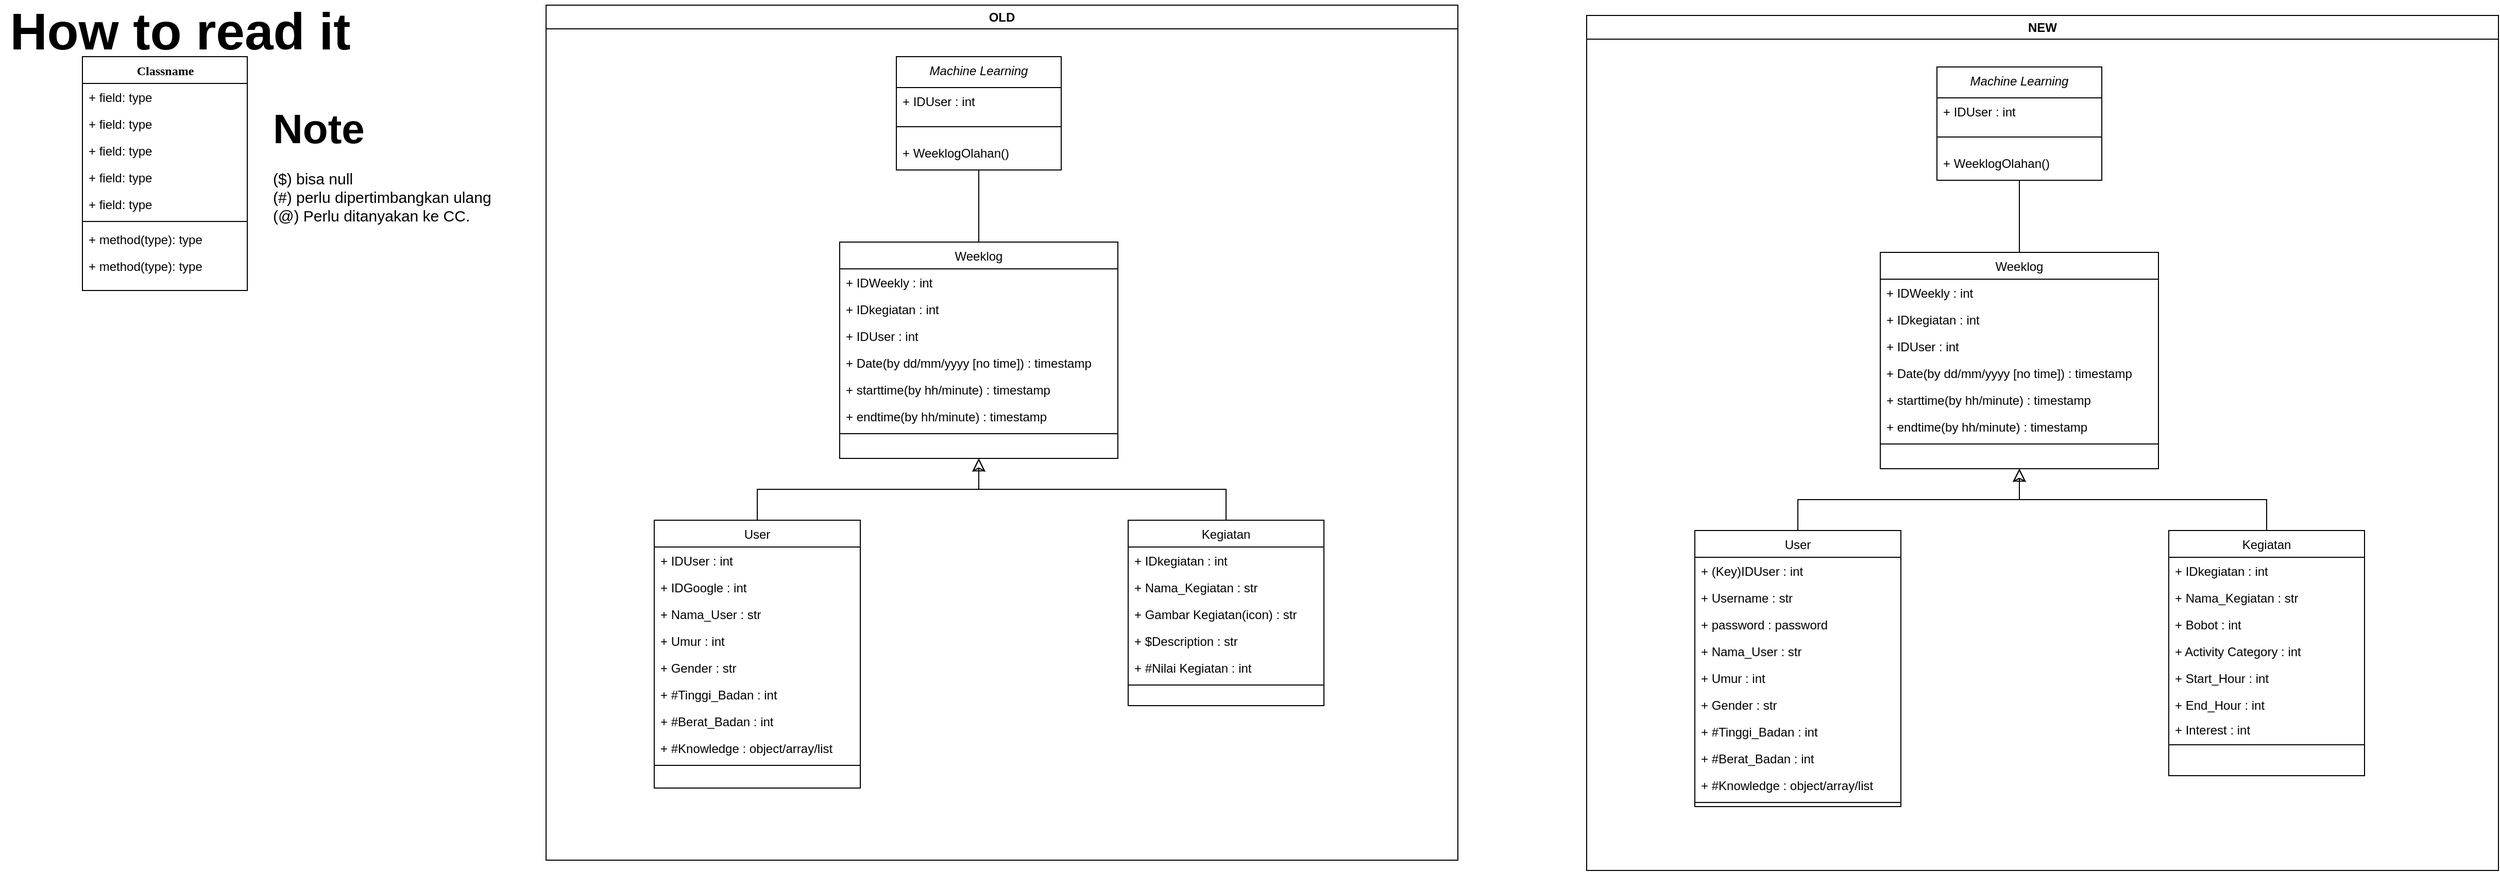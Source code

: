<mxfile version="22.1.11" type="github">
  <diagram id="C5RBs43oDa-KdzZeNtuy" name="Page-1">
    <mxGraphModel dx="671" dy="418" grid="1" gridSize="10" guides="1" tooltips="1" connect="1" arrows="1" fold="1" page="1" pageScale="1" pageWidth="827" pageHeight="1169" math="0" shadow="0">
      <root>
        <mxCell id="WIyWlLk6GJQsqaUBKTNV-0" />
        <mxCell id="WIyWlLk6GJQsqaUBKTNV-1" parent="WIyWlLk6GJQsqaUBKTNV-0" />
        <mxCell id="3m_IwQSrO1f1pbhh6sg2-76" value="Classname" style="swimlane;html=1;fontStyle=1;align=center;verticalAlign=top;childLayout=stackLayout;horizontal=1;startSize=26;horizontalStack=0;resizeParent=1;resizeLast=0;collapsible=1;marginBottom=0;swimlaneFillColor=#ffffff;rounded=0;shadow=0;comic=0;labelBackgroundColor=none;strokeWidth=1;fillColor=none;fontFamily=Verdana;fontSize=12" parent="WIyWlLk6GJQsqaUBKTNV-1" vertex="1">
          <mxGeometry x="80" y="70" width="160" height="227" as="geometry" />
        </mxCell>
        <mxCell id="3m_IwQSrO1f1pbhh6sg2-77" value="+ field: type" style="text;html=1;strokeColor=none;fillColor=none;align=left;verticalAlign=top;spacingLeft=4;spacingRight=4;whiteSpace=wrap;overflow=hidden;rotatable=0;points=[[0,0.5],[1,0.5]];portConstraint=eastwest;" parent="3m_IwQSrO1f1pbhh6sg2-76" vertex="1">
          <mxGeometry y="26" width="160" height="26" as="geometry" />
        </mxCell>
        <mxCell id="3m_IwQSrO1f1pbhh6sg2-78" value="+ field: type" style="text;html=1;strokeColor=none;fillColor=none;align=left;verticalAlign=top;spacingLeft=4;spacingRight=4;whiteSpace=wrap;overflow=hidden;rotatable=0;points=[[0,0.5],[1,0.5]];portConstraint=eastwest;" parent="3m_IwQSrO1f1pbhh6sg2-76" vertex="1">
          <mxGeometry y="52" width="160" height="26" as="geometry" />
        </mxCell>
        <mxCell id="3m_IwQSrO1f1pbhh6sg2-79" value="+ field: type" style="text;html=1;strokeColor=none;fillColor=none;align=left;verticalAlign=top;spacingLeft=4;spacingRight=4;whiteSpace=wrap;overflow=hidden;rotatable=0;points=[[0,0.5],[1,0.5]];portConstraint=eastwest;" parent="3m_IwQSrO1f1pbhh6sg2-76" vertex="1">
          <mxGeometry y="78" width="160" height="26" as="geometry" />
        </mxCell>
        <mxCell id="3m_IwQSrO1f1pbhh6sg2-80" value="+ field: type" style="text;html=1;strokeColor=none;fillColor=none;align=left;verticalAlign=top;spacingLeft=4;spacingRight=4;whiteSpace=wrap;overflow=hidden;rotatable=0;points=[[0,0.5],[1,0.5]];portConstraint=eastwest;" parent="3m_IwQSrO1f1pbhh6sg2-76" vertex="1">
          <mxGeometry y="104" width="160" height="26" as="geometry" />
        </mxCell>
        <mxCell id="3m_IwQSrO1f1pbhh6sg2-81" value="+ field: type" style="text;html=1;strokeColor=none;fillColor=none;align=left;verticalAlign=top;spacingLeft=4;spacingRight=4;whiteSpace=wrap;overflow=hidden;rotatable=0;points=[[0,0.5],[1,0.5]];portConstraint=eastwest;" parent="3m_IwQSrO1f1pbhh6sg2-76" vertex="1">
          <mxGeometry y="130" width="160" height="26" as="geometry" />
        </mxCell>
        <mxCell id="3m_IwQSrO1f1pbhh6sg2-82" value="" style="line;html=1;strokeWidth=1;fillColor=none;align=left;verticalAlign=middle;spacingTop=-1;spacingLeft=3;spacingRight=3;rotatable=0;labelPosition=right;points=[];portConstraint=eastwest;" parent="3m_IwQSrO1f1pbhh6sg2-76" vertex="1">
          <mxGeometry y="156" width="160" height="8" as="geometry" />
        </mxCell>
        <mxCell id="3m_IwQSrO1f1pbhh6sg2-83" value="+ method(type): type" style="text;html=1;strokeColor=none;fillColor=none;align=left;verticalAlign=top;spacingLeft=4;spacingRight=4;whiteSpace=wrap;overflow=hidden;rotatable=0;points=[[0,0.5],[1,0.5]];portConstraint=eastwest;" parent="3m_IwQSrO1f1pbhh6sg2-76" vertex="1">
          <mxGeometry y="164" width="160" height="26" as="geometry" />
        </mxCell>
        <mxCell id="3m_IwQSrO1f1pbhh6sg2-84" value="+ method(type): type" style="text;html=1;strokeColor=none;fillColor=none;align=left;verticalAlign=top;spacingLeft=4;spacingRight=4;whiteSpace=wrap;overflow=hidden;rotatable=0;points=[[0,0.5],[1,0.5]];portConstraint=eastwest;" parent="3m_IwQSrO1f1pbhh6sg2-76" vertex="1">
          <mxGeometry y="190" width="160" height="26" as="geometry" />
        </mxCell>
        <mxCell id="3m_IwQSrO1f1pbhh6sg2-85" value="How to read it" style="text;html=1;strokeColor=none;fillColor=none;align=center;verticalAlign=middle;whiteSpace=wrap;rounded=0;fontSize=50;fontStyle=1" parent="WIyWlLk6GJQsqaUBKTNV-1" vertex="1">
          <mxGeometry y="30" width="350" height="30" as="geometry" />
        </mxCell>
        <mxCell id="3m_IwQSrO1f1pbhh6sg2-86" value="&lt;h1 style=&quot;&quot;&gt;&lt;font style=&quot;font-size: 40px;&quot;&gt;Note&lt;/font&gt;&lt;/h1&gt;&lt;p style=&quot;font-size: 15px;&quot;&gt;&lt;font style=&quot;font-size: 15px;&quot;&gt;($) bisa null&lt;br&gt;(#) perlu dipertimbangkan ulang&lt;br&gt;(@) Perlu ditanyakan ke CC.&lt;/font&gt;&lt;/p&gt;" style="text;html=1;strokeColor=none;fillColor=none;spacing=5;spacingTop=-20;whiteSpace=wrap;overflow=hidden;rounded=0;" parent="WIyWlLk6GJQsqaUBKTNV-1" vertex="1">
          <mxGeometry x="260" y="110" width="230" height="133" as="geometry" />
        </mxCell>
        <mxCell id="Mhiz0bk7HLA4VU5QZqwC-0" value="OLD" style="swimlane;whiteSpace=wrap;html=1;" parent="WIyWlLk6GJQsqaUBKTNV-1" vertex="1">
          <mxGeometry x="530" y="20" width="885" height="830" as="geometry" />
        </mxCell>
        <mxCell id="3m_IwQSrO1f1pbhh6sg2-45" value="Kegiatan" style="swimlane;fontStyle=0;align=center;verticalAlign=top;childLayout=stackLayout;horizontal=1;startSize=26;horizontalStack=0;resizeParent=1;resizeLast=0;collapsible=1;marginBottom=0;rounded=0;shadow=0;strokeWidth=1;" parent="Mhiz0bk7HLA4VU5QZqwC-0" vertex="1">
          <mxGeometry x="565" y="500" width="190" height="180" as="geometry">
            <mxRectangle x="550" y="140" width="160" height="26" as="alternateBounds" />
          </mxGeometry>
        </mxCell>
        <mxCell id="3m_IwQSrO1f1pbhh6sg2-46" value="+ IDkegiatan : int" style="text;align=left;verticalAlign=top;spacingLeft=4;spacingRight=4;overflow=hidden;rotatable=0;points=[[0,0.5],[1,0.5]];portConstraint=eastwest;" parent="3m_IwQSrO1f1pbhh6sg2-45" vertex="1">
          <mxGeometry y="26" width="190" height="26" as="geometry" />
        </mxCell>
        <mxCell id="3m_IwQSrO1f1pbhh6sg2-47" value="+ Nama_Kegiatan : str" style="text;align=left;verticalAlign=top;spacingLeft=4;spacingRight=4;overflow=hidden;rotatable=0;points=[[0,0.5],[1,0.5]];portConstraint=eastwest;rounded=0;shadow=0;html=0;" parent="3m_IwQSrO1f1pbhh6sg2-45" vertex="1">
          <mxGeometry y="52" width="190" height="26" as="geometry" />
        </mxCell>
        <mxCell id="3m_IwQSrO1f1pbhh6sg2-48" value="+ Gambar Kegiatan(icon) : str" style="text;align=left;verticalAlign=top;spacingLeft=4;spacingRight=4;overflow=hidden;rotatable=0;points=[[0,0.5],[1,0.5]];portConstraint=eastwest;rounded=0;shadow=0;html=0;" parent="3m_IwQSrO1f1pbhh6sg2-45" vertex="1">
          <mxGeometry y="78" width="190" height="26" as="geometry" />
        </mxCell>
        <mxCell id="3m_IwQSrO1f1pbhh6sg2-49" value="+ $Description : str" style="text;align=left;verticalAlign=top;spacingLeft=4;spacingRight=4;overflow=hidden;rotatable=0;points=[[0,0.5],[1,0.5]];portConstraint=eastwest;rounded=0;shadow=0;html=0;" parent="3m_IwQSrO1f1pbhh6sg2-45" vertex="1">
          <mxGeometry y="104" width="190" height="26" as="geometry" />
        </mxCell>
        <mxCell id="3m_IwQSrO1f1pbhh6sg2-50" value="+ #Nilai Kegiatan : int" style="text;align=left;verticalAlign=top;spacingLeft=4;spacingRight=4;overflow=hidden;rotatable=0;points=[[0,0.5],[1,0.5]];portConstraint=eastwest;rounded=0;shadow=0;html=0;" parent="3m_IwQSrO1f1pbhh6sg2-45" vertex="1">
          <mxGeometry y="130" width="190" height="26" as="geometry" />
        </mxCell>
        <mxCell id="3m_IwQSrO1f1pbhh6sg2-51" value="" style="line;html=1;strokeWidth=1;align=left;verticalAlign=middle;spacingTop=-1;spacingLeft=3;spacingRight=3;rotatable=0;labelPosition=right;points=[];portConstraint=eastwest;" parent="3m_IwQSrO1f1pbhh6sg2-45" vertex="1">
          <mxGeometry y="156" width="190" height="8" as="geometry" />
        </mxCell>
        <mxCell id="3m_IwQSrO1f1pbhh6sg2-53" value="User" style="swimlane;fontStyle=0;align=center;verticalAlign=top;childLayout=stackLayout;horizontal=1;startSize=26;horizontalStack=0;resizeParent=1;resizeLast=0;collapsible=1;marginBottom=0;rounded=0;shadow=0;strokeWidth=1;" parent="Mhiz0bk7HLA4VU5QZqwC-0" vertex="1">
          <mxGeometry x="105" y="500" width="200" height="260" as="geometry">
            <mxRectangle x="550" y="140" width="160" height="26" as="alternateBounds" />
          </mxGeometry>
        </mxCell>
        <mxCell id="3m_IwQSrO1f1pbhh6sg2-54" value="+ IDUser : int" style="text;align=left;verticalAlign=top;spacingLeft=4;spacingRight=4;overflow=hidden;rotatable=0;points=[[0,0.5],[1,0.5]];portConstraint=eastwest;" parent="3m_IwQSrO1f1pbhh6sg2-53" vertex="1">
          <mxGeometry y="26" width="200" height="26" as="geometry" />
        </mxCell>
        <mxCell id="3m_IwQSrO1f1pbhh6sg2-55" value="+ IDGoogle : int" style="text;align=left;verticalAlign=top;spacingLeft=4;spacingRight=4;overflow=hidden;rotatable=0;points=[[0,0.5],[1,0.5]];portConstraint=eastwest;rounded=0;shadow=0;html=0;" parent="3m_IwQSrO1f1pbhh6sg2-53" vertex="1">
          <mxGeometry y="52" width="200" height="26" as="geometry" />
        </mxCell>
        <mxCell id="3m_IwQSrO1f1pbhh6sg2-56" value="+ Nama_User : str" style="text;align=left;verticalAlign=top;spacingLeft=4;spacingRight=4;overflow=hidden;rotatable=0;points=[[0,0.5],[1,0.5]];portConstraint=eastwest;rounded=0;shadow=0;html=0;" parent="3m_IwQSrO1f1pbhh6sg2-53" vertex="1">
          <mxGeometry y="78" width="200" height="26" as="geometry" />
        </mxCell>
        <mxCell id="3m_IwQSrO1f1pbhh6sg2-57" value="+ Umur : int" style="text;align=left;verticalAlign=top;spacingLeft=4;spacingRight=4;overflow=hidden;rotatable=0;points=[[0,0.5],[1,0.5]];portConstraint=eastwest;rounded=0;shadow=0;html=0;" parent="3m_IwQSrO1f1pbhh6sg2-53" vertex="1">
          <mxGeometry y="104" width="200" height="26" as="geometry" />
        </mxCell>
        <mxCell id="3m_IwQSrO1f1pbhh6sg2-58" value="+ Gender : str" style="text;align=left;verticalAlign=top;spacingLeft=4;spacingRight=4;overflow=hidden;rotatable=0;points=[[0,0.5],[1,0.5]];portConstraint=eastwest;rounded=0;shadow=0;html=0;" parent="3m_IwQSrO1f1pbhh6sg2-53" vertex="1">
          <mxGeometry y="130" width="200" height="26" as="geometry" />
        </mxCell>
        <mxCell id="3m_IwQSrO1f1pbhh6sg2-59" value="+ #Tinggi_Badan : int" style="text;align=left;verticalAlign=top;spacingLeft=4;spacingRight=4;overflow=hidden;rotatable=0;points=[[0,0.5],[1,0.5]];portConstraint=eastwest;rounded=0;shadow=0;html=0;" parent="3m_IwQSrO1f1pbhh6sg2-53" vertex="1">
          <mxGeometry y="156" width="200" height="26" as="geometry" />
        </mxCell>
        <mxCell id="3m_IwQSrO1f1pbhh6sg2-60" value="+ #Berat_Badan : int" style="text;align=left;verticalAlign=top;spacingLeft=4;spacingRight=4;overflow=hidden;rotatable=0;points=[[0,0.5],[1,0.5]];portConstraint=eastwest;rounded=0;shadow=0;html=0;" parent="3m_IwQSrO1f1pbhh6sg2-53" vertex="1">
          <mxGeometry y="182" width="200" height="26" as="geometry" />
        </mxCell>
        <mxCell id="3m_IwQSrO1f1pbhh6sg2-61" value="+ #Knowledge : object/array/list" style="text;align=left;verticalAlign=top;spacingLeft=4;spacingRight=4;overflow=hidden;rotatable=0;points=[[0,0.5],[1,0.5]];portConstraint=eastwest;rounded=0;shadow=0;html=0;" parent="3m_IwQSrO1f1pbhh6sg2-53" vertex="1">
          <mxGeometry y="208" width="200" height="26" as="geometry" />
        </mxCell>
        <mxCell id="3m_IwQSrO1f1pbhh6sg2-62" value="" style="line;html=1;strokeWidth=1;align=left;verticalAlign=middle;spacingTop=-1;spacingLeft=3;spacingRight=3;rotatable=0;labelPosition=right;points=[];portConstraint=eastwest;" parent="3m_IwQSrO1f1pbhh6sg2-53" vertex="1">
          <mxGeometry y="234" width="200" height="8" as="geometry" />
        </mxCell>
        <mxCell id="3m_IwQSrO1f1pbhh6sg2-64" value="Weeklog" style="swimlane;fontStyle=0;align=center;verticalAlign=top;childLayout=stackLayout;horizontal=1;startSize=26;horizontalStack=0;resizeParent=1;resizeLast=0;collapsible=1;marginBottom=0;rounded=0;shadow=0;strokeWidth=1;" parent="Mhiz0bk7HLA4VU5QZqwC-0" vertex="1">
          <mxGeometry x="285" y="230" width="270" height="210" as="geometry">
            <mxRectangle x="550" y="140" width="160" height="26" as="alternateBounds" />
          </mxGeometry>
        </mxCell>
        <mxCell id="3m_IwQSrO1f1pbhh6sg2-65" value="+ IDWeekly : int" style="text;align=left;verticalAlign=top;spacingLeft=4;spacingRight=4;overflow=hidden;rotatable=0;points=[[0,0.5],[1,0.5]];portConstraint=eastwest;rounded=0;shadow=0;html=0;" parent="3m_IwQSrO1f1pbhh6sg2-64" vertex="1">
          <mxGeometry y="26" width="270" height="26" as="geometry" />
        </mxCell>
        <mxCell id="3m_IwQSrO1f1pbhh6sg2-66" value="+ IDkegiatan : int" style="text;align=left;verticalAlign=top;spacingLeft=4;spacingRight=4;overflow=hidden;rotatable=0;points=[[0,0.5],[1,0.5]];portConstraint=eastwest;" parent="3m_IwQSrO1f1pbhh6sg2-64" vertex="1">
          <mxGeometry y="52" width="270" height="26" as="geometry" />
        </mxCell>
        <mxCell id="3m_IwQSrO1f1pbhh6sg2-67" value="+ IDUser : int" style="text;align=left;verticalAlign=top;spacingLeft=4;spacingRight=4;overflow=hidden;rotatable=0;points=[[0,0.5],[1,0.5]];portConstraint=eastwest;rounded=0;shadow=0;html=0;" parent="3m_IwQSrO1f1pbhh6sg2-64" vertex="1">
          <mxGeometry y="78" width="270" height="26" as="geometry" />
        </mxCell>
        <mxCell id="3m_IwQSrO1f1pbhh6sg2-68" value="+ Date(by dd/mm/yyyy [no time]) : timestamp" style="text;align=left;verticalAlign=top;spacingLeft=4;spacingRight=4;overflow=hidden;rotatable=0;points=[[0,0.5],[1,0.5]];portConstraint=eastwest;rounded=0;shadow=0;html=0;" parent="3m_IwQSrO1f1pbhh6sg2-64" vertex="1">
          <mxGeometry y="104" width="270" height="26" as="geometry" />
        </mxCell>
        <mxCell id="3m_IwQSrO1f1pbhh6sg2-69" value="+ starttime(by hh/minute) : timestamp" style="text;align=left;verticalAlign=top;spacingLeft=4;spacingRight=4;overflow=hidden;rotatable=0;points=[[0,0.5],[1,0.5]];portConstraint=eastwest;rounded=0;shadow=0;html=0;" parent="3m_IwQSrO1f1pbhh6sg2-64" vertex="1">
          <mxGeometry y="130" width="270" height="26" as="geometry" />
        </mxCell>
        <mxCell id="3m_IwQSrO1f1pbhh6sg2-70" value="+ endtime(by hh/minute) : timestamp" style="text;align=left;verticalAlign=top;spacingLeft=4;spacingRight=4;overflow=hidden;rotatable=0;points=[[0,0.5],[1,0.5]];portConstraint=eastwest;rounded=0;shadow=0;html=0;" parent="3m_IwQSrO1f1pbhh6sg2-64" vertex="1">
          <mxGeometry y="156" width="270" height="26" as="geometry" />
        </mxCell>
        <mxCell id="3m_IwQSrO1f1pbhh6sg2-71" value="" style="line;html=1;strokeWidth=1;align=left;verticalAlign=middle;spacingTop=-1;spacingLeft=3;spacingRight=3;rotatable=0;labelPosition=right;points=[];portConstraint=eastwest;" parent="3m_IwQSrO1f1pbhh6sg2-64" vertex="1">
          <mxGeometry y="182" width="270" height="8" as="geometry" />
        </mxCell>
        <mxCell id="3m_IwQSrO1f1pbhh6sg2-44" style="edgeStyle=orthogonalEdgeStyle;rounded=0;orthogonalLoop=1;jettySize=auto;html=1;exitX=0.5;exitY=0;exitDx=0;exitDy=0;endArrow=classic;endFill=0;endSize=10;entryX=0.5;entryY=1;entryDx=0;entryDy=0;" parent="Mhiz0bk7HLA4VU5QZqwC-0" source="3m_IwQSrO1f1pbhh6sg2-45" target="3m_IwQSrO1f1pbhh6sg2-64" edge="1">
          <mxGeometry relative="1" as="geometry">
            <mxPoint x="365" y="410" as="targetPoint" />
          </mxGeometry>
        </mxCell>
        <mxCell id="3m_IwQSrO1f1pbhh6sg2-52" style="edgeStyle=orthogonalEdgeStyle;rounded=0;orthogonalLoop=1;jettySize=auto;html=1;exitX=0.5;exitY=0;exitDx=0;exitDy=0;entryX=0.5;entryY=1;entryDx=0;entryDy=0;endArrow=block;endFill=0;endSize=10;" parent="Mhiz0bk7HLA4VU5QZqwC-0" source="3m_IwQSrO1f1pbhh6sg2-53" target="3m_IwQSrO1f1pbhh6sg2-64" edge="1">
          <mxGeometry relative="1" as="geometry" />
        </mxCell>
        <mxCell id="3m_IwQSrO1f1pbhh6sg2-72" value="Machine Learning" style="swimlane;fontStyle=2;align=center;verticalAlign=top;childLayout=stackLayout;horizontal=1;startSize=30;horizontalStack=0;resizeParent=1;resizeLast=0;collapsible=1;marginBottom=0;rounded=0;shadow=0;strokeWidth=1;" parent="Mhiz0bk7HLA4VU5QZqwC-0" vertex="1">
          <mxGeometry x="340" y="50" width="160" height="110" as="geometry">
            <mxRectangle x="230" y="140" width="160" height="26" as="alternateBounds" />
          </mxGeometry>
        </mxCell>
        <mxCell id="iLlZOIJcann5XevI9q1v-0" value="+ IDUser : int" style="text;align=left;verticalAlign=top;spacingLeft=4;spacingRight=4;overflow=hidden;rotatable=0;points=[[0,0.5],[1,0.5]];portConstraint=eastwest;rounded=0;shadow=0;html=0;" parent="3m_IwQSrO1f1pbhh6sg2-72" vertex="1">
          <mxGeometry y="30" width="160" height="26" as="geometry" />
        </mxCell>
        <mxCell id="3m_IwQSrO1f1pbhh6sg2-73" value="" style="line;html=1;strokeWidth=1;align=left;verticalAlign=middle;spacingTop=-1;spacingLeft=3;spacingRight=3;rotatable=0;labelPosition=right;points=[];portConstraint=eastwest;" parent="3m_IwQSrO1f1pbhh6sg2-72" vertex="1">
          <mxGeometry y="56" width="160" height="24" as="geometry" />
        </mxCell>
        <mxCell id="3m_IwQSrO1f1pbhh6sg2-74" value="+ WeeklogOlahan()" style="text;align=left;verticalAlign=top;spacingLeft=4;spacingRight=4;overflow=hidden;rotatable=0;points=[[0,0.5],[1,0.5]];portConstraint=eastwest;" parent="3m_IwQSrO1f1pbhh6sg2-72" vertex="1">
          <mxGeometry y="80" width="160" height="20" as="geometry" />
        </mxCell>
        <mxCell id="3m_IwQSrO1f1pbhh6sg2-63" style="edgeStyle=orthogonalEdgeStyle;rounded=0;orthogonalLoop=1;jettySize=auto;html=1;exitX=0.5;exitY=0;exitDx=0;exitDy=0;entryX=0.5;entryY=1;entryDx=0;entryDy=0;strokeColor=none;" parent="Mhiz0bk7HLA4VU5QZqwC-0" source="3m_IwQSrO1f1pbhh6sg2-64" target="3m_IwQSrO1f1pbhh6sg2-72" edge="1">
          <mxGeometry relative="1" as="geometry" />
        </mxCell>
        <mxCell id="3m_IwQSrO1f1pbhh6sg2-75" value="" style="endArrow=none;html=1;rounded=0;entryX=0.5;entryY=1;entryDx=0;entryDy=0;exitX=0.5;exitY=0;exitDx=0;exitDy=0;" parent="Mhiz0bk7HLA4VU5QZqwC-0" source="3m_IwQSrO1f1pbhh6sg2-64" target="3m_IwQSrO1f1pbhh6sg2-72" edge="1">
          <mxGeometry width="50" height="50" relative="1" as="geometry">
            <mxPoint x="235" y="220" as="sourcePoint" />
            <mxPoint x="285" y="170" as="targetPoint" />
          </mxGeometry>
        </mxCell>
        <mxCell id="Mhiz0bk7HLA4VU5QZqwC-2" value="NEW" style="swimlane;whiteSpace=wrap;html=1;" parent="WIyWlLk6GJQsqaUBKTNV-1" vertex="1">
          <mxGeometry x="1540" y="30" width="885" height="830" as="geometry" />
        </mxCell>
        <mxCell id="Mhiz0bk7HLA4VU5QZqwC-3" value="Kegiatan" style="swimlane;fontStyle=0;align=center;verticalAlign=top;childLayout=stackLayout;horizontal=1;startSize=26;horizontalStack=0;resizeParent=1;resizeLast=0;collapsible=1;marginBottom=0;rounded=0;shadow=0;strokeWidth=1;" parent="Mhiz0bk7HLA4VU5QZqwC-2" vertex="1">
          <mxGeometry x="565" y="500" width="190" height="238" as="geometry">
            <mxRectangle x="550" y="140" width="160" height="26" as="alternateBounds" />
          </mxGeometry>
        </mxCell>
        <mxCell id="Mhiz0bk7HLA4VU5QZqwC-4" value="+ IDkegiatan : int" style="text;align=left;verticalAlign=top;spacingLeft=4;spacingRight=4;overflow=hidden;rotatable=0;points=[[0,0.5],[1,0.5]];portConstraint=eastwest;" parent="Mhiz0bk7HLA4VU5QZqwC-3" vertex="1">
          <mxGeometry y="26" width="190" height="26" as="geometry" />
        </mxCell>
        <mxCell id="Mhiz0bk7HLA4VU5QZqwC-5" value="+ Nama_Kegiatan : str" style="text;align=left;verticalAlign=top;spacingLeft=4;spacingRight=4;overflow=hidden;rotatable=0;points=[[0,0.5],[1,0.5]];portConstraint=eastwest;rounded=0;shadow=0;html=0;" parent="Mhiz0bk7HLA4VU5QZqwC-3" vertex="1">
          <mxGeometry y="52" width="190" height="26" as="geometry" />
        </mxCell>
        <mxCell id="Mhiz0bk7HLA4VU5QZqwC-8" value="+ Bobot : int" style="text;align=left;verticalAlign=top;spacingLeft=4;spacingRight=4;overflow=hidden;rotatable=0;points=[[0,0.5],[1,0.5]];portConstraint=eastwest;rounded=0;shadow=0;html=0;" parent="Mhiz0bk7HLA4VU5QZqwC-3" vertex="1">
          <mxGeometry y="78" width="190" height="26" as="geometry" />
        </mxCell>
        <mxCell id="BHOoj_fx24T3IJf97V4o-0" value="+ Activity Category : int" style="text;align=left;verticalAlign=top;spacingLeft=4;spacingRight=4;overflow=hidden;rotatable=0;points=[[0,0.5],[1,0.5]];portConstraint=eastwest;rounded=0;shadow=0;html=0;" vertex="1" parent="Mhiz0bk7HLA4VU5QZqwC-3">
          <mxGeometry y="104" width="190" height="26" as="geometry" />
        </mxCell>
        <mxCell id="BHOoj_fx24T3IJf97V4o-1" value="+ Start_Hour : int" style="text;align=left;verticalAlign=top;spacingLeft=4;spacingRight=4;overflow=hidden;rotatable=0;points=[[0,0.5],[1,0.5]];portConstraint=eastwest;rounded=0;shadow=0;html=0;" vertex="1" parent="Mhiz0bk7HLA4VU5QZqwC-3">
          <mxGeometry y="130" width="190" height="26" as="geometry" />
        </mxCell>
        <mxCell id="BHOoj_fx24T3IJf97V4o-2" value="+ End_Hour : int" style="text;align=left;verticalAlign=top;spacingLeft=4;spacingRight=4;overflow=hidden;rotatable=0;points=[[0,0.5],[1,0.5]];portConstraint=eastwest;rounded=0;shadow=0;html=0;" vertex="1" parent="Mhiz0bk7HLA4VU5QZqwC-3">
          <mxGeometry y="156" width="190" height="24" as="geometry" />
        </mxCell>
        <mxCell id="BHOoj_fx24T3IJf97V4o-3" value="+ Interest : int" style="text;align=left;verticalAlign=top;spacingLeft=4;spacingRight=4;overflow=hidden;rotatable=0;points=[[0,0.5],[1,0.5]];portConstraint=eastwest;rounded=0;shadow=0;html=0;" vertex="1" parent="Mhiz0bk7HLA4VU5QZqwC-3">
          <mxGeometry y="180" width="190" height="24" as="geometry" />
        </mxCell>
        <mxCell id="Mhiz0bk7HLA4VU5QZqwC-9" value="" style="line;html=1;strokeWidth=1;align=left;verticalAlign=middle;spacingTop=-1;spacingLeft=3;spacingRight=3;rotatable=0;labelPosition=right;points=[];portConstraint=eastwest;" parent="Mhiz0bk7HLA4VU5QZqwC-3" vertex="1">
          <mxGeometry y="204" width="190" height="8" as="geometry" />
        </mxCell>
        <mxCell id="Mhiz0bk7HLA4VU5QZqwC-10" value="User" style="swimlane;fontStyle=0;align=center;verticalAlign=top;childLayout=stackLayout;horizontal=1;startSize=26;horizontalStack=0;resizeParent=1;resizeLast=0;collapsible=1;marginBottom=0;rounded=0;shadow=0;strokeWidth=1;" parent="Mhiz0bk7HLA4VU5QZqwC-2" vertex="1">
          <mxGeometry x="105" y="500" width="200" height="268" as="geometry">
            <mxRectangle x="550" y="140" width="160" height="26" as="alternateBounds" />
          </mxGeometry>
        </mxCell>
        <mxCell id="Mhiz0bk7HLA4VU5QZqwC-11" value="+ (Key)IDUser : int" style="text;align=left;verticalAlign=top;spacingLeft=4;spacingRight=4;overflow=hidden;rotatable=0;points=[[0,0.5],[1,0.5]];portConstraint=eastwest;" parent="Mhiz0bk7HLA4VU5QZqwC-10" vertex="1">
          <mxGeometry y="26" width="200" height="26" as="geometry" />
        </mxCell>
        <mxCell id="Mhiz0bk7HLA4VU5QZqwC-36" value="+ Username : str" style="text;align=left;verticalAlign=top;spacingLeft=4;spacingRight=4;overflow=hidden;rotatable=0;points=[[0,0.5],[1,0.5]];portConstraint=eastwest;rounded=0;shadow=0;html=0;" parent="Mhiz0bk7HLA4VU5QZqwC-10" vertex="1">
          <mxGeometry y="52" width="200" height="26" as="geometry" />
        </mxCell>
        <mxCell id="Mhiz0bk7HLA4VU5QZqwC-12" value="+ password : password" style="text;align=left;verticalAlign=top;spacingLeft=4;spacingRight=4;overflow=hidden;rotatable=0;points=[[0,0.5],[1,0.5]];portConstraint=eastwest;rounded=0;shadow=0;html=0;" parent="Mhiz0bk7HLA4VU5QZqwC-10" vertex="1">
          <mxGeometry y="78" width="200" height="26" as="geometry" />
        </mxCell>
        <mxCell id="Mhiz0bk7HLA4VU5QZqwC-13" value="+ Nama_User : str" style="text;align=left;verticalAlign=top;spacingLeft=4;spacingRight=4;overflow=hidden;rotatable=0;points=[[0,0.5],[1,0.5]];portConstraint=eastwest;rounded=0;shadow=0;html=0;" parent="Mhiz0bk7HLA4VU5QZqwC-10" vertex="1">
          <mxGeometry y="104" width="200" height="26" as="geometry" />
        </mxCell>
        <mxCell id="Mhiz0bk7HLA4VU5QZqwC-14" value="+ Umur : int" style="text;align=left;verticalAlign=top;spacingLeft=4;spacingRight=4;overflow=hidden;rotatable=0;points=[[0,0.5],[1,0.5]];portConstraint=eastwest;rounded=0;shadow=0;html=0;" parent="Mhiz0bk7HLA4VU5QZqwC-10" vertex="1">
          <mxGeometry y="130" width="200" height="26" as="geometry" />
        </mxCell>
        <mxCell id="Mhiz0bk7HLA4VU5QZqwC-15" value="+ Gender : str" style="text;align=left;verticalAlign=top;spacingLeft=4;spacingRight=4;overflow=hidden;rotatable=0;points=[[0,0.5],[1,0.5]];portConstraint=eastwest;rounded=0;shadow=0;html=0;" parent="Mhiz0bk7HLA4VU5QZqwC-10" vertex="1">
          <mxGeometry y="156" width="200" height="26" as="geometry" />
        </mxCell>
        <mxCell id="Mhiz0bk7HLA4VU5QZqwC-16" value="+ #Tinggi_Badan : int" style="text;align=left;verticalAlign=top;spacingLeft=4;spacingRight=4;overflow=hidden;rotatable=0;points=[[0,0.5],[1,0.5]];portConstraint=eastwest;rounded=0;shadow=0;html=0;" parent="Mhiz0bk7HLA4VU5QZqwC-10" vertex="1">
          <mxGeometry y="182" width="200" height="26" as="geometry" />
        </mxCell>
        <mxCell id="Mhiz0bk7HLA4VU5QZqwC-17" value="+ #Berat_Badan : int" style="text;align=left;verticalAlign=top;spacingLeft=4;spacingRight=4;overflow=hidden;rotatable=0;points=[[0,0.5],[1,0.5]];portConstraint=eastwest;rounded=0;shadow=0;html=0;" parent="Mhiz0bk7HLA4VU5QZqwC-10" vertex="1">
          <mxGeometry y="208" width="200" height="26" as="geometry" />
        </mxCell>
        <mxCell id="Mhiz0bk7HLA4VU5QZqwC-18" value="+ #Knowledge : object/array/list" style="text;align=left;verticalAlign=top;spacingLeft=4;spacingRight=4;overflow=hidden;rotatable=0;points=[[0,0.5],[1,0.5]];portConstraint=eastwest;rounded=0;shadow=0;html=0;" parent="Mhiz0bk7HLA4VU5QZqwC-10" vertex="1">
          <mxGeometry y="234" width="200" height="26" as="geometry" />
        </mxCell>
        <mxCell id="Mhiz0bk7HLA4VU5QZqwC-19" value="" style="line;html=1;strokeWidth=1;align=left;verticalAlign=middle;spacingTop=-1;spacingLeft=3;spacingRight=3;rotatable=0;labelPosition=right;points=[];portConstraint=eastwest;" parent="Mhiz0bk7HLA4VU5QZqwC-10" vertex="1">
          <mxGeometry y="260" width="200" height="8" as="geometry" />
        </mxCell>
        <mxCell id="Mhiz0bk7HLA4VU5QZqwC-20" value="Weeklog" style="swimlane;fontStyle=0;align=center;verticalAlign=top;childLayout=stackLayout;horizontal=1;startSize=26;horizontalStack=0;resizeParent=1;resizeLast=0;collapsible=1;marginBottom=0;rounded=0;shadow=0;strokeWidth=1;" parent="Mhiz0bk7HLA4VU5QZqwC-2" vertex="1">
          <mxGeometry x="285" y="230" width="270" height="210" as="geometry">
            <mxRectangle x="550" y="140" width="160" height="26" as="alternateBounds" />
          </mxGeometry>
        </mxCell>
        <mxCell id="Mhiz0bk7HLA4VU5QZqwC-21" value="+ IDWeekly : int" style="text;align=left;verticalAlign=top;spacingLeft=4;spacingRight=4;overflow=hidden;rotatable=0;points=[[0,0.5],[1,0.5]];portConstraint=eastwest;rounded=0;shadow=0;html=0;" parent="Mhiz0bk7HLA4VU5QZqwC-20" vertex="1">
          <mxGeometry y="26" width="270" height="26" as="geometry" />
        </mxCell>
        <mxCell id="Mhiz0bk7HLA4VU5QZqwC-22" value="+ IDkegiatan : int" style="text;align=left;verticalAlign=top;spacingLeft=4;spacingRight=4;overflow=hidden;rotatable=0;points=[[0,0.5],[1,0.5]];portConstraint=eastwest;" parent="Mhiz0bk7HLA4VU5QZqwC-20" vertex="1">
          <mxGeometry y="52" width="270" height="26" as="geometry" />
        </mxCell>
        <mxCell id="Mhiz0bk7HLA4VU5QZqwC-23" value="+ IDUser : int" style="text;align=left;verticalAlign=top;spacingLeft=4;spacingRight=4;overflow=hidden;rotatable=0;points=[[0,0.5],[1,0.5]];portConstraint=eastwest;rounded=0;shadow=0;html=0;" parent="Mhiz0bk7HLA4VU5QZqwC-20" vertex="1">
          <mxGeometry y="78" width="270" height="26" as="geometry" />
        </mxCell>
        <mxCell id="Mhiz0bk7HLA4VU5QZqwC-24" value="+ Date(by dd/mm/yyyy [no time]) : timestamp" style="text;align=left;verticalAlign=top;spacingLeft=4;spacingRight=4;overflow=hidden;rotatable=0;points=[[0,0.5],[1,0.5]];portConstraint=eastwest;rounded=0;shadow=0;html=0;" parent="Mhiz0bk7HLA4VU5QZqwC-20" vertex="1">
          <mxGeometry y="104" width="270" height="26" as="geometry" />
        </mxCell>
        <mxCell id="Mhiz0bk7HLA4VU5QZqwC-25" value="+ starttime(by hh/minute) : timestamp" style="text;align=left;verticalAlign=top;spacingLeft=4;spacingRight=4;overflow=hidden;rotatable=0;points=[[0,0.5],[1,0.5]];portConstraint=eastwest;rounded=0;shadow=0;html=0;" parent="Mhiz0bk7HLA4VU5QZqwC-20" vertex="1">
          <mxGeometry y="130" width="270" height="26" as="geometry" />
        </mxCell>
        <mxCell id="Mhiz0bk7HLA4VU5QZqwC-26" value="+ endtime(by hh/minute) : timestamp" style="text;align=left;verticalAlign=top;spacingLeft=4;spacingRight=4;overflow=hidden;rotatable=0;points=[[0,0.5],[1,0.5]];portConstraint=eastwest;rounded=0;shadow=0;html=0;" parent="Mhiz0bk7HLA4VU5QZqwC-20" vertex="1">
          <mxGeometry y="156" width="270" height="26" as="geometry" />
        </mxCell>
        <mxCell id="Mhiz0bk7HLA4VU5QZqwC-27" value="" style="line;html=1;strokeWidth=1;align=left;verticalAlign=middle;spacingTop=-1;spacingLeft=3;spacingRight=3;rotatable=0;labelPosition=right;points=[];portConstraint=eastwest;" parent="Mhiz0bk7HLA4VU5QZqwC-20" vertex="1">
          <mxGeometry y="182" width="270" height="8" as="geometry" />
        </mxCell>
        <mxCell id="Mhiz0bk7HLA4VU5QZqwC-28" style="edgeStyle=orthogonalEdgeStyle;rounded=0;orthogonalLoop=1;jettySize=auto;html=1;exitX=0.5;exitY=0;exitDx=0;exitDy=0;endArrow=classic;endFill=0;endSize=10;entryX=0.5;entryY=1;entryDx=0;entryDy=0;" parent="Mhiz0bk7HLA4VU5QZqwC-2" source="Mhiz0bk7HLA4VU5QZqwC-3" target="Mhiz0bk7HLA4VU5QZqwC-20" edge="1">
          <mxGeometry relative="1" as="geometry">
            <mxPoint x="365" y="410" as="targetPoint" />
          </mxGeometry>
        </mxCell>
        <mxCell id="Mhiz0bk7HLA4VU5QZqwC-29" style="edgeStyle=orthogonalEdgeStyle;rounded=0;orthogonalLoop=1;jettySize=auto;html=1;exitX=0.5;exitY=0;exitDx=0;exitDy=0;entryX=0.5;entryY=1;entryDx=0;entryDy=0;endArrow=block;endFill=0;endSize=10;" parent="Mhiz0bk7HLA4VU5QZqwC-2" source="Mhiz0bk7HLA4VU5QZqwC-10" target="Mhiz0bk7HLA4VU5QZqwC-20" edge="1">
          <mxGeometry relative="1" as="geometry" />
        </mxCell>
        <mxCell id="Mhiz0bk7HLA4VU5QZqwC-30" value="Machine Learning" style="swimlane;fontStyle=2;align=center;verticalAlign=top;childLayout=stackLayout;horizontal=1;startSize=30;horizontalStack=0;resizeParent=1;resizeLast=0;collapsible=1;marginBottom=0;rounded=0;shadow=0;strokeWidth=1;" parent="Mhiz0bk7HLA4VU5QZqwC-2" vertex="1">
          <mxGeometry x="340" y="50" width="160" height="110" as="geometry">
            <mxRectangle x="230" y="140" width="160" height="26" as="alternateBounds" />
          </mxGeometry>
        </mxCell>
        <mxCell id="Mhiz0bk7HLA4VU5QZqwC-31" value="+ IDUser : int" style="text;align=left;verticalAlign=top;spacingLeft=4;spacingRight=4;overflow=hidden;rotatable=0;points=[[0,0.5],[1,0.5]];portConstraint=eastwest;rounded=0;shadow=0;html=0;" parent="Mhiz0bk7HLA4VU5QZqwC-30" vertex="1">
          <mxGeometry y="30" width="160" height="26" as="geometry" />
        </mxCell>
        <mxCell id="Mhiz0bk7HLA4VU5QZqwC-32" value="" style="line;html=1;strokeWidth=1;align=left;verticalAlign=middle;spacingTop=-1;spacingLeft=3;spacingRight=3;rotatable=0;labelPosition=right;points=[];portConstraint=eastwest;" parent="Mhiz0bk7HLA4VU5QZqwC-30" vertex="1">
          <mxGeometry y="56" width="160" height="24" as="geometry" />
        </mxCell>
        <mxCell id="Mhiz0bk7HLA4VU5QZqwC-33" value="+ WeeklogOlahan()" style="text;align=left;verticalAlign=top;spacingLeft=4;spacingRight=4;overflow=hidden;rotatable=0;points=[[0,0.5],[1,0.5]];portConstraint=eastwest;" parent="Mhiz0bk7HLA4VU5QZqwC-30" vertex="1">
          <mxGeometry y="80" width="160" height="20" as="geometry" />
        </mxCell>
        <mxCell id="Mhiz0bk7HLA4VU5QZqwC-34" style="edgeStyle=orthogonalEdgeStyle;rounded=0;orthogonalLoop=1;jettySize=auto;html=1;exitX=0.5;exitY=0;exitDx=0;exitDy=0;entryX=0.5;entryY=1;entryDx=0;entryDy=0;strokeColor=none;" parent="Mhiz0bk7HLA4VU5QZqwC-2" source="Mhiz0bk7HLA4VU5QZqwC-20" target="Mhiz0bk7HLA4VU5QZqwC-30" edge="1">
          <mxGeometry relative="1" as="geometry" />
        </mxCell>
        <mxCell id="Mhiz0bk7HLA4VU5QZqwC-35" value="" style="endArrow=none;html=1;rounded=0;entryX=0.5;entryY=1;entryDx=0;entryDy=0;exitX=0.5;exitY=0;exitDx=0;exitDy=0;" parent="Mhiz0bk7HLA4VU5QZqwC-2" source="Mhiz0bk7HLA4VU5QZqwC-20" target="Mhiz0bk7HLA4VU5QZqwC-30" edge="1">
          <mxGeometry width="50" height="50" relative="1" as="geometry">
            <mxPoint x="235" y="220" as="sourcePoint" />
            <mxPoint x="285" y="170" as="targetPoint" />
          </mxGeometry>
        </mxCell>
      </root>
    </mxGraphModel>
  </diagram>
</mxfile>
